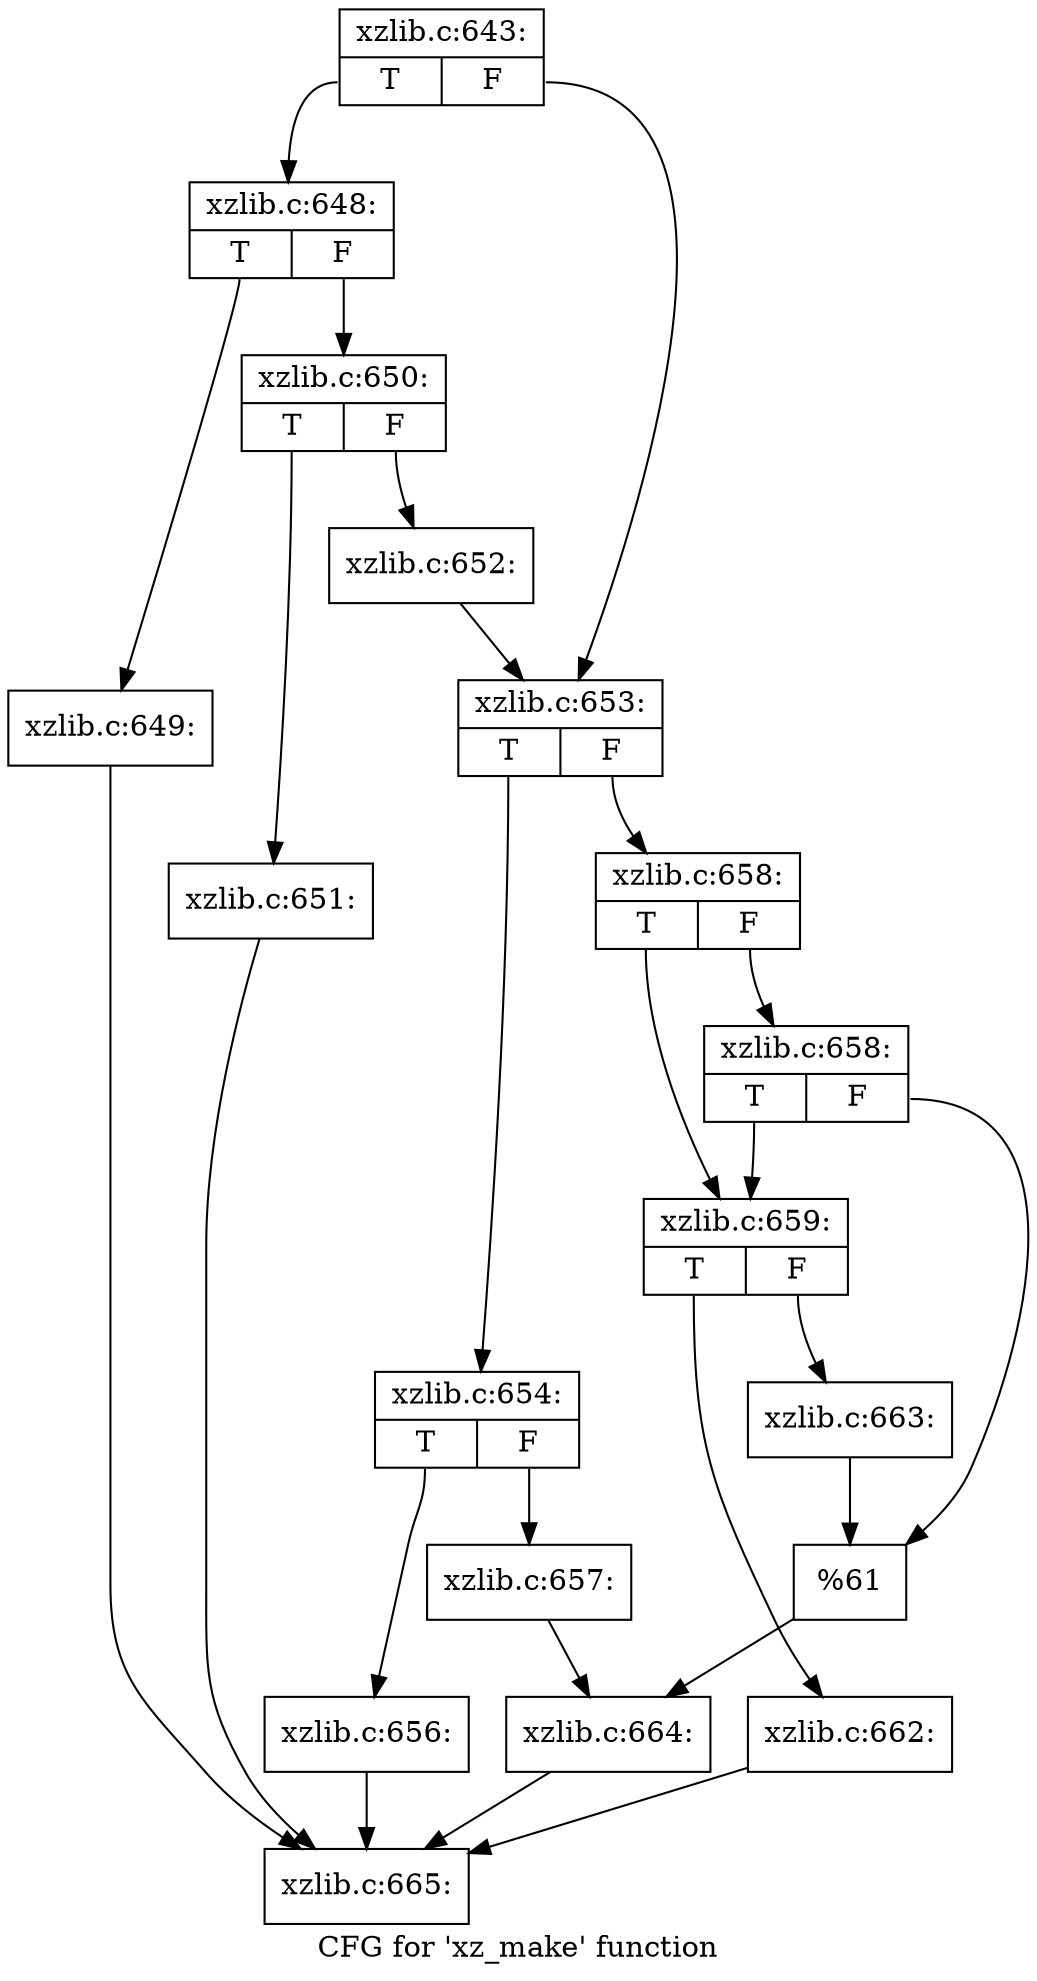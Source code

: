 digraph "CFG for 'xz_make' function" {
	label="CFG for 'xz_make' function";

	Node0x559901d0f680 [shape=record,label="{xzlib.c:643:|{<s0>T|<s1>F}}"];
	Node0x559901d0f680:s0 -> Node0x559901cf9700;
	Node0x559901d0f680:s1 -> Node0x559901cf9750;
	Node0x559901cf9700 [shape=record,label="{xzlib.c:648:|{<s0>T|<s1>F}}"];
	Node0x559901cf9700:s0 -> Node0x559901cf9ba0;
	Node0x559901cf9700:s1 -> Node0x559901cf9bf0;
	Node0x559901cf9ba0 [shape=record,label="{xzlib.c:649:}"];
	Node0x559901cf9ba0 -> Node0x559901d0f6d0;
	Node0x559901cf9bf0 [shape=record,label="{xzlib.c:650:|{<s0>T|<s1>F}}"];
	Node0x559901cf9bf0:s0 -> Node0x559901cfa690;
	Node0x559901cf9bf0:s1 -> Node0x559901cfa6e0;
	Node0x559901cfa690 [shape=record,label="{xzlib.c:651:}"];
	Node0x559901cfa690 -> Node0x559901d0f6d0;
	Node0x559901cfa6e0 [shape=record,label="{xzlib.c:652:}"];
	Node0x559901cfa6e0 -> Node0x559901cf9750;
	Node0x559901cf9750 [shape=record,label="{xzlib.c:653:|{<s0>T|<s1>F}}"];
	Node0x559901cf9750:s0 -> Node0x559901cfac60;
	Node0x559901cf9750:s1 -> Node0x559901cfad00;
	Node0x559901cfac60 [shape=record,label="{xzlib.c:654:|{<s0>T|<s1>F}}"];
	Node0x559901cfac60:s0 -> Node0x559901cfb150;
	Node0x559901cfac60:s1 -> Node0x559901cfb1a0;
	Node0x559901cfb150 [shape=record,label="{xzlib.c:656:}"];
	Node0x559901cfb150 -> Node0x559901d0f6d0;
	Node0x559901cfb1a0 [shape=record,label="{xzlib.c:657:}"];
	Node0x559901cfb1a0 -> Node0x559901cfacb0;
	Node0x559901cfad00 [shape=record,label="{xzlib.c:658:|{<s0>T|<s1>F}}"];
	Node0x559901cfad00:s0 -> Node0x559901d14c70;
	Node0x559901cfad00:s1 -> Node0x559901d14d10;
	Node0x559901d14d10 [shape=record,label="{xzlib.c:658:|{<s0>T|<s1>F}}"];
	Node0x559901d14d10:s0 -> Node0x559901d14c70;
	Node0x559901d14d10:s1 -> Node0x559901d14cc0;
	Node0x559901d14c70 [shape=record,label="{xzlib.c:659:|{<s0>T|<s1>F}}"];
	Node0x559901d14c70:s0 -> Node0x559901d15de0;
	Node0x559901d14c70:s1 -> Node0x559901d15e30;
	Node0x559901d15de0 [shape=record,label="{xzlib.c:662:}"];
	Node0x559901d15de0 -> Node0x559901d0f6d0;
	Node0x559901d15e30 [shape=record,label="{xzlib.c:663:}"];
	Node0x559901d15e30 -> Node0x559901d14cc0;
	Node0x559901d14cc0 [shape=record,label="{%61}"];
	Node0x559901d14cc0 -> Node0x559901cfacb0;
	Node0x559901cfacb0 [shape=record,label="{xzlib.c:664:}"];
	Node0x559901cfacb0 -> Node0x559901d0f6d0;
	Node0x559901d0f6d0 [shape=record,label="{xzlib.c:665:}"];
}
